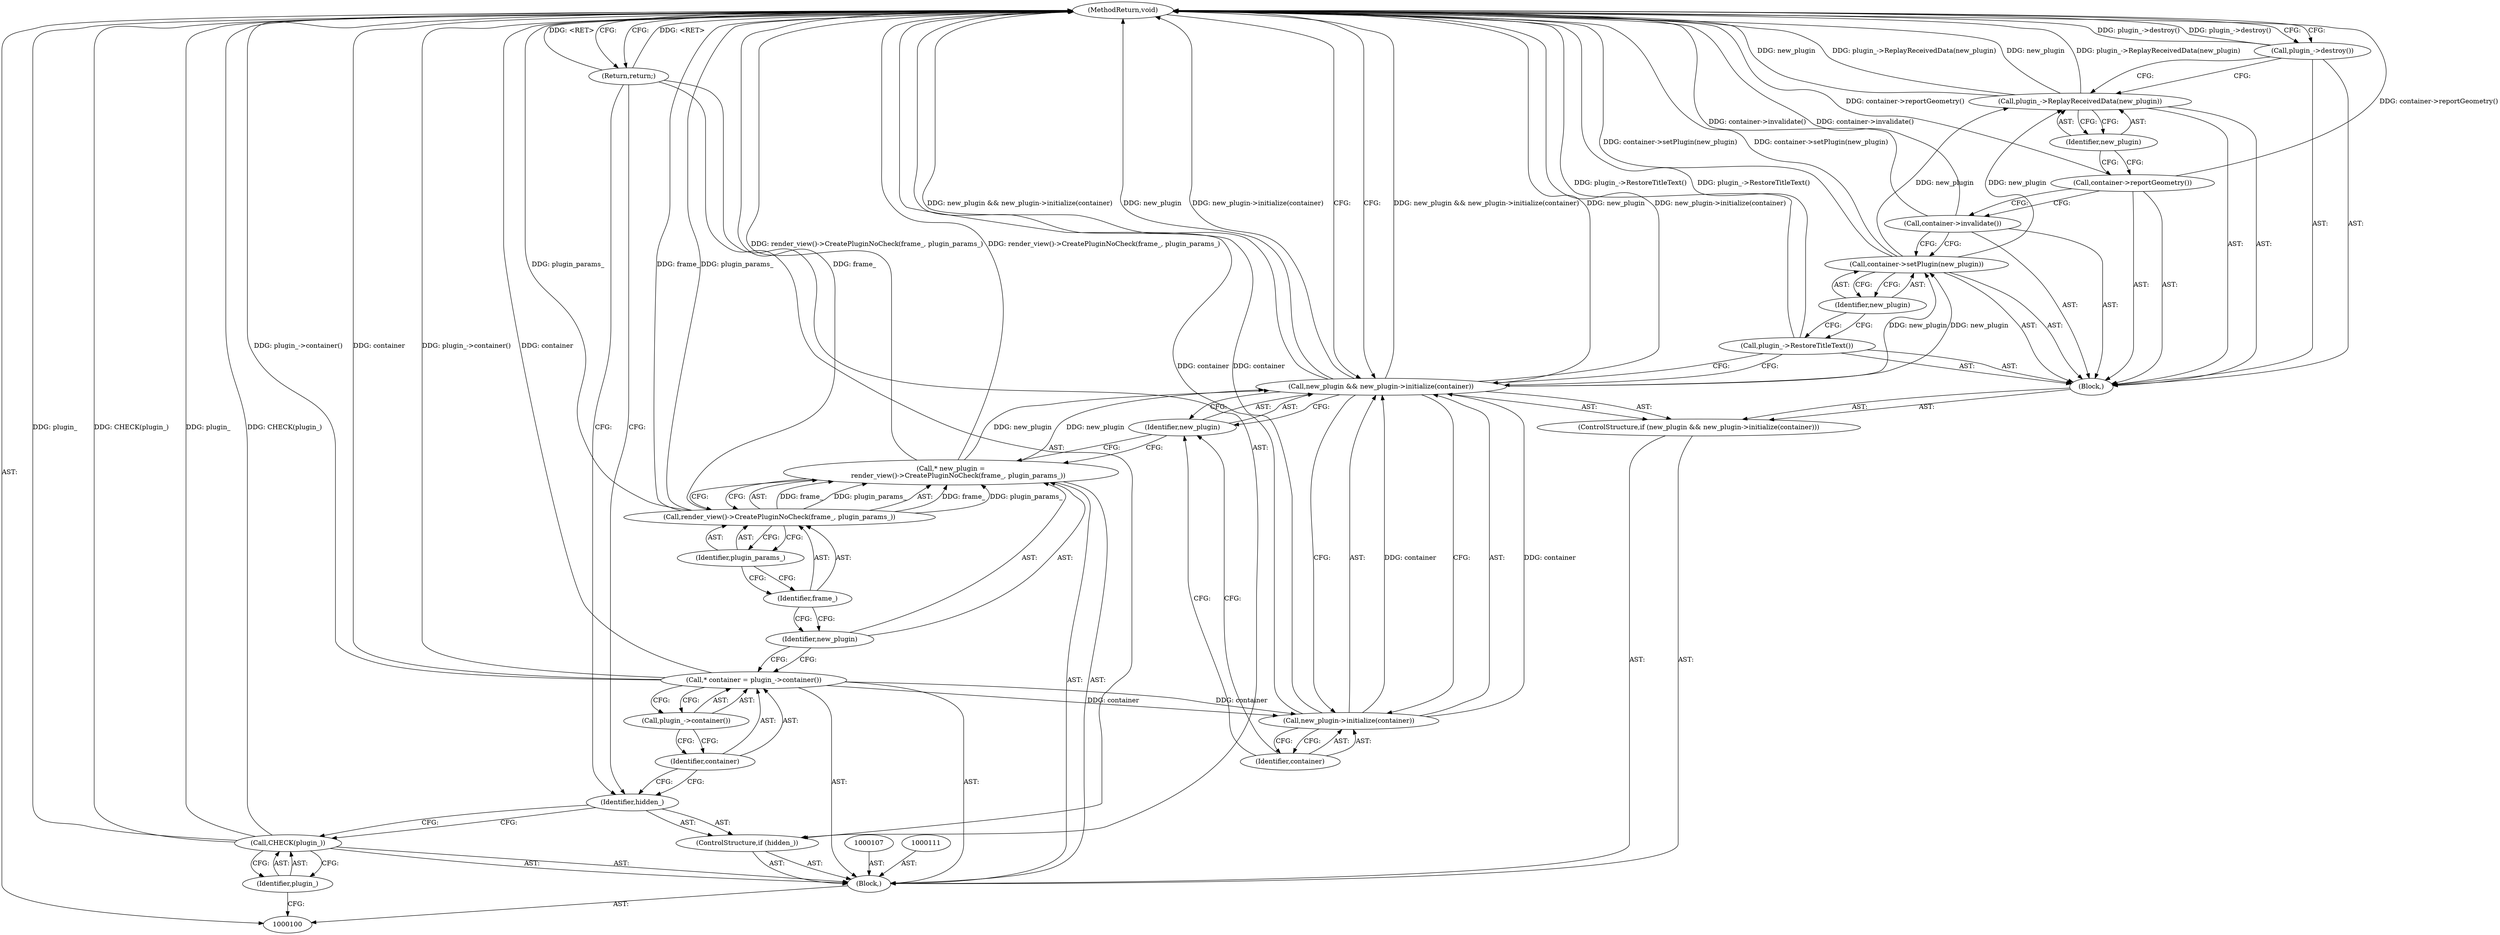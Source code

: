 digraph "0_Chrome_0c5e07b0a63a5aea8ab0c2b50177b4c99e7c9538" {
"1000131" [label="(MethodReturn,void)"];
"1000101" [label="(Block,)"];
"1000125" [label="(Identifier,new_plugin)"];
"1000124" [label="(Call,container->setPlugin(new_plugin))"];
"1000126" [label="(Call,container->invalidate())"];
"1000127" [label="(Call,container->reportGeometry())"];
"1000129" [label="(Identifier,new_plugin)"];
"1000128" [label="(Call,plugin_->ReplayReceivedData(new_plugin))"];
"1000130" [label="(Call,plugin_->destroy())"];
"1000102" [label="(Call,CHECK(plugin_))"];
"1000103" [label="(Identifier,plugin_)"];
"1000104" [label="(ControlStructure,if (hidden_))"];
"1000105" [label="(Identifier,hidden_)"];
"1000106" [label="(Return,return;)"];
"1000108" [label="(Call,* container = plugin_->container())"];
"1000109" [label="(Identifier,container)"];
"1000110" [label="(Call,plugin_->container())"];
"1000112" [label="(Call,* new_plugin =\n       render_view()->CreatePluginNoCheck(frame_, plugin_params_))"];
"1000113" [label="(Identifier,new_plugin)"];
"1000115" [label="(Identifier,frame_)"];
"1000116" [label="(Identifier,plugin_params_)"];
"1000114" [label="(Call,render_view()->CreatePluginNoCheck(frame_, plugin_params_))"];
"1000120" [label="(Call,new_plugin->initialize(container))"];
"1000117" [label="(ControlStructure,if (new_plugin && new_plugin->initialize(container)))"];
"1000121" [label="(Identifier,container)"];
"1000122" [label="(Block,)"];
"1000118" [label="(Call,new_plugin && new_plugin->initialize(container))"];
"1000119" [label="(Identifier,new_plugin)"];
"1000123" [label="(Call,plugin_->RestoreTitleText())"];
"1000131" -> "1000100"  [label="AST: "];
"1000131" -> "1000106"  [label="CFG: "];
"1000131" -> "1000130"  [label="CFG: "];
"1000131" -> "1000118"  [label="CFG: "];
"1000106" -> "1000131"  [label="DDG: <RET>"];
"1000112" -> "1000131"  [label="DDG: render_view()->CreatePluginNoCheck(frame_, plugin_params_)"];
"1000123" -> "1000131"  [label="DDG: plugin_->RestoreTitleText()"];
"1000127" -> "1000131"  [label="DDG: container->reportGeometry()"];
"1000118" -> "1000131"  [label="DDG: new_plugin && new_plugin->initialize(container)"];
"1000118" -> "1000131"  [label="DDG: new_plugin"];
"1000118" -> "1000131"  [label="DDG: new_plugin->initialize(container)"];
"1000128" -> "1000131"  [label="DDG: plugin_->ReplayReceivedData(new_plugin)"];
"1000128" -> "1000131"  [label="DDG: new_plugin"];
"1000114" -> "1000131"  [label="DDG: plugin_params_"];
"1000114" -> "1000131"  [label="DDG: frame_"];
"1000108" -> "1000131"  [label="DDG: container"];
"1000108" -> "1000131"  [label="DDG: plugin_->container()"];
"1000124" -> "1000131"  [label="DDG: container->setPlugin(new_plugin)"];
"1000130" -> "1000131"  [label="DDG: plugin_->destroy()"];
"1000126" -> "1000131"  [label="DDG: container->invalidate()"];
"1000102" -> "1000131"  [label="DDG: plugin_"];
"1000102" -> "1000131"  [label="DDG: CHECK(plugin_)"];
"1000120" -> "1000131"  [label="DDG: container"];
"1000101" -> "1000100"  [label="AST: "];
"1000102" -> "1000101"  [label="AST: "];
"1000104" -> "1000101"  [label="AST: "];
"1000107" -> "1000101"  [label="AST: "];
"1000108" -> "1000101"  [label="AST: "];
"1000111" -> "1000101"  [label="AST: "];
"1000112" -> "1000101"  [label="AST: "];
"1000117" -> "1000101"  [label="AST: "];
"1000125" -> "1000124"  [label="AST: "];
"1000125" -> "1000123"  [label="CFG: "];
"1000124" -> "1000125"  [label="CFG: "];
"1000124" -> "1000122"  [label="AST: "];
"1000124" -> "1000125"  [label="CFG: "];
"1000125" -> "1000124"  [label="AST: "];
"1000126" -> "1000124"  [label="CFG: "];
"1000124" -> "1000131"  [label="DDG: container->setPlugin(new_plugin)"];
"1000118" -> "1000124"  [label="DDG: new_plugin"];
"1000124" -> "1000128"  [label="DDG: new_plugin"];
"1000126" -> "1000122"  [label="AST: "];
"1000126" -> "1000124"  [label="CFG: "];
"1000127" -> "1000126"  [label="CFG: "];
"1000126" -> "1000131"  [label="DDG: container->invalidate()"];
"1000127" -> "1000122"  [label="AST: "];
"1000127" -> "1000126"  [label="CFG: "];
"1000129" -> "1000127"  [label="CFG: "];
"1000127" -> "1000131"  [label="DDG: container->reportGeometry()"];
"1000129" -> "1000128"  [label="AST: "];
"1000129" -> "1000127"  [label="CFG: "];
"1000128" -> "1000129"  [label="CFG: "];
"1000128" -> "1000122"  [label="AST: "];
"1000128" -> "1000129"  [label="CFG: "];
"1000129" -> "1000128"  [label="AST: "];
"1000130" -> "1000128"  [label="CFG: "];
"1000128" -> "1000131"  [label="DDG: plugin_->ReplayReceivedData(new_plugin)"];
"1000128" -> "1000131"  [label="DDG: new_plugin"];
"1000124" -> "1000128"  [label="DDG: new_plugin"];
"1000130" -> "1000122"  [label="AST: "];
"1000130" -> "1000128"  [label="CFG: "];
"1000131" -> "1000130"  [label="CFG: "];
"1000130" -> "1000131"  [label="DDG: plugin_->destroy()"];
"1000102" -> "1000101"  [label="AST: "];
"1000102" -> "1000103"  [label="CFG: "];
"1000103" -> "1000102"  [label="AST: "];
"1000105" -> "1000102"  [label="CFG: "];
"1000102" -> "1000131"  [label="DDG: plugin_"];
"1000102" -> "1000131"  [label="DDG: CHECK(plugin_)"];
"1000103" -> "1000102"  [label="AST: "];
"1000103" -> "1000100"  [label="CFG: "];
"1000102" -> "1000103"  [label="CFG: "];
"1000104" -> "1000101"  [label="AST: "];
"1000105" -> "1000104"  [label="AST: "];
"1000106" -> "1000104"  [label="AST: "];
"1000105" -> "1000104"  [label="AST: "];
"1000105" -> "1000102"  [label="CFG: "];
"1000106" -> "1000105"  [label="CFG: "];
"1000109" -> "1000105"  [label="CFG: "];
"1000106" -> "1000104"  [label="AST: "];
"1000106" -> "1000105"  [label="CFG: "];
"1000131" -> "1000106"  [label="CFG: "];
"1000106" -> "1000131"  [label="DDG: <RET>"];
"1000108" -> "1000101"  [label="AST: "];
"1000108" -> "1000110"  [label="CFG: "];
"1000109" -> "1000108"  [label="AST: "];
"1000110" -> "1000108"  [label="AST: "];
"1000113" -> "1000108"  [label="CFG: "];
"1000108" -> "1000131"  [label="DDG: container"];
"1000108" -> "1000131"  [label="DDG: plugin_->container()"];
"1000108" -> "1000120"  [label="DDG: container"];
"1000109" -> "1000108"  [label="AST: "];
"1000109" -> "1000105"  [label="CFG: "];
"1000110" -> "1000109"  [label="CFG: "];
"1000110" -> "1000108"  [label="AST: "];
"1000110" -> "1000109"  [label="CFG: "];
"1000108" -> "1000110"  [label="CFG: "];
"1000112" -> "1000101"  [label="AST: "];
"1000112" -> "1000114"  [label="CFG: "];
"1000113" -> "1000112"  [label="AST: "];
"1000114" -> "1000112"  [label="AST: "];
"1000119" -> "1000112"  [label="CFG: "];
"1000112" -> "1000131"  [label="DDG: render_view()->CreatePluginNoCheck(frame_, plugin_params_)"];
"1000114" -> "1000112"  [label="DDG: frame_"];
"1000114" -> "1000112"  [label="DDG: plugin_params_"];
"1000112" -> "1000118"  [label="DDG: new_plugin"];
"1000113" -> "1000112"  [label="AST: "];
"1000113" -> "1000108"  [label="CFG: "];
"1000115" -> "1000113"  [label="CFG: "];
"1000115" -> "1000114"  [label="AST: "];
"1000115" -> "1000113"  [label="CFG: "];
"1000116" -> "1000115"  [label="CFG: "];
"1000116" -> "1000114"  [label="AST: "];
"1000116" -> "1000115"  [label="CFG: "];
"1000114" -> "1000116"  [label="CFG: "];
"1000114" -> "1000112"  [label="AST: "];
"1000114" -> "1000116"  [label="CFG: "];
"1000115" -> "1000114"  [label="AST: "];
"1000116" -> "1000114"  [label="AST: "];
"1000112" -> "1000114"  [label="CFG: "];
"1000114" -> "1000131"  [label="DDG: plugin_params_"];
"1000114" -> "1000131"  [label="DDG: frame_"];
"1000114" -> "1000112"  [label="DDG: frame_"];
"1000114" -> "1000112"  [label="DDG: plugin_params_"];
"1000120" -> "1000118"  [label="AST: "];
"1000120" -> "1000121"  [label="CFG: "];
"1000121" -> "1000120"  [label="AST: "];
"1000118" -> "1000120"  [label="CFG: "];
"1000120" -> "1000131"  [label="DDG: container"];
"1000120" -> "1000118"  [label="DDG: container"];
"1000108" -> "1000120"  [label="DDG: container"];
"1000117" -> "1000101"  [label="AST: "];
"1000118" -> "1000117"  [label="AST: "];
"1000122" -> "1000117"  [label="AST: "];
"1000121" -> "1000120"  [label="AST: "];
"1000121" -> "1000119"  [label="CFG: "];
"1000120" -> "1000121"  [label="CFG: "];
"1000122" -> "1000117"  [label="AST: "];
"1000123" -> "1000122"  [label="AST: "];
"1000124" -> "1000122"  [label="AST: "];
"1000126" -> "1000122"  [label="AST: "];
"1000127" -> "1000122"  [label="AST: "];
"1000128" -> "1000122"  [label="AST: "];
"1000130" -> "1000122"  [label="AST: "];
"1000118" -> "1000117"  [label="AST: "];
"1000118" -> "1000119"  [label="CFG: "];
"1000118" -> "1000120"  [label="CFG: "];
"1000119" -> "1000118"  [label="AST: "];
"1000120" -> "1000118"  [label="AST: "];
"1000123" -> "1000118"  [label="CFG: "];
"1000131" -> "1000118"  [label="CFG: "];
"1000118" -> "1000131"  [label="DDG: new_plugin && new_plugin->initialize(container)"];
"1000118" -> "1000131"  [label="DDG: new_plugin"];
"1000118" -> "1000131"  [label="DDG: new_plugin->initialize(container)"];
"1000112" -> "1000118"  [label="DDG: new_plugin"];
"1000120" -> "1000118"  [label="DDG: container"];
"1000118" -> "1000124"  [label="DDG: new_plugin"];
"1000119" -> "1000118"  [label="AST: "];
"1000119" -> "1000112"  [label="CFG: "];
"1000121" -> "1000119"  [label="CFG: "];
"1000118" -> "1000119"  [label="CFG: "];
"1000123" -> "1000122"  [label="AST: "];
"1000123" -> "1000118"  [label="CFG: "];
"1000125" -> "1000123"  [label="CFG: "];
"1000123" -> "1000131"  [label="DDG: plugin_->RestoreTitleText()"];
}
